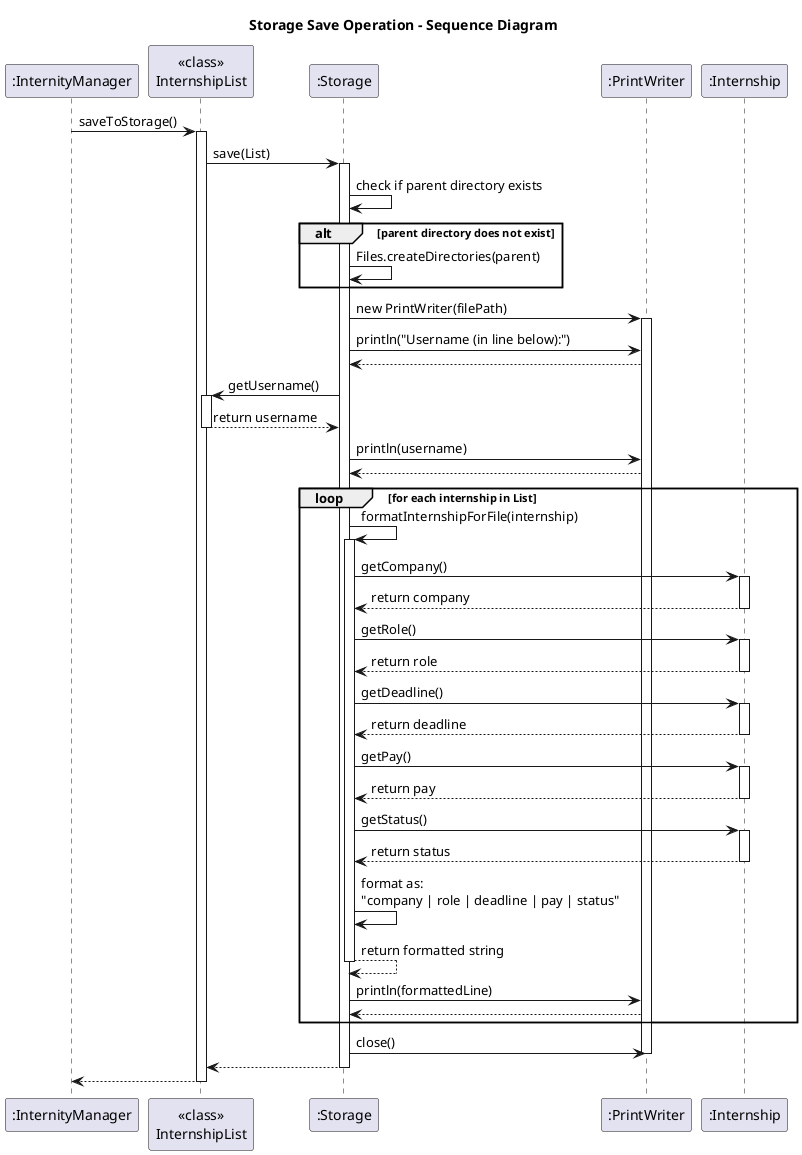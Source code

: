 @startuml
title Storage Save Operation - Sequence Diagram

participant ":InternityManager" as IM
participant "<<class>>\nInternshipList" as IL
participant ":Storage" as S
participant ":PrintWriter" as PW
participant ":Internship" as Intern

IM -> IL: saveToStorage()
activate IL

IL -> S: save(List)
activate S

S -> S: check if parent directory exists
alt parent directory does not exist
    S -> S: Files.createDirectories(parent)
end

S -> PW: new PrintWriter(filePath)
activate PW

S -> PW: println("Username (in line below):")
PW --> S:

S -> IL: getUsername()
activate IL
IL --> S: return username
deactivate IL

S -> PW: println(username)
PW --> S:

loop for each internship in List
    S -> S: formatInternshipForFile(internship)
    activate S

    S -> Intern: getCompany()
    activate Intern
    Intern --> S: return company
    deactivate Intern

    S -> Intern: getRole()
    activate Intern
    Intern --> S: return role
    deactivate Intern

    S -> Intern: getDeadline()
    activate Intern
    Intern --> S: return deadline
    deactivate Intern

    S -> Intern: getPay()
    activate Intern
    Intern --> S: return pay
    deactivate Intern

    S -> Intern: getStatus()
    activate Intern
    Intern --> S: return status
    deactivate Intern

    S -> S: format as:\n"company | role | deadline | pay | status"
    S --> S: return formatted string
    deactivate S

    S -> PW: println(formattedLine)
    PW --> S:
end

S -> PW: close()
deactivate PW

S --> IL:
deactivate S

IL --> IM:
deactivate IL

@enduml